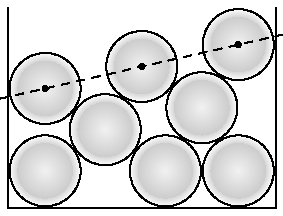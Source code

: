real size = 5cm;
size(size);

import geometry;

real space = 0.05;

void draw_bottle(pair p, int n = 40) {
    real r_outer = 1 - 0.5space;
    real r_inner = 0.8r_outer;
    transform shift = shift(p);
    path circle = shift * scale(r_outer) * unitcircle;
    radialshade( circle,
        pena=gray(0.95), a=p, ra=0.0,
        penb=gray(0.80), b=p, rb=r_inner, extendb=false
    );
    radialshade( circle,
        pena=gray(0.85), a=p, ra=r_inner, extenda=false,
        penb=white, b=p, rb=r_outer
    );
    draw(circle);
}

void draw_bottle(real x, real y) {
    draw_bottle((x,y));
}

point
    A = (0,0), B = (3.3, 0), C = B + (2,0);

point D = (B + A) / 2 + unit(B-A) * I * sqrt(2^2 - abs((B-A)/2)^2);
point E = B + (C - B) * dir(60);
point F = (A.x, 2D.y - A.y), G = (D + E - B), H = (C.x, 2E.y-C.y);

draw_bottle(A);
draw_bottle(B);
draw_bottle(C);
draw_bottle(D);
draw_bottle(E);
draw_bottle(F);
draw_bottle(G);
draw_bottle(H);

dot(F);
dot(G);
dot(H);
draw(line(F, H), dashed);

real
    left = A.x - 1 - 0.5space,
    right = C.x + 1 + 0.5space,
    top = H.y + 1, bottom = A.y - 1 - 0.5space;

draw((left,top)--(left,bottom)--(right,bottom)--(right,top));

draw(
    (left-0.2,top+0.2)--(left-0.2,bottom-0.2)--
    (right+0.2,bottom-0.2)--(right+0.2,top+0.2),
invisible);

